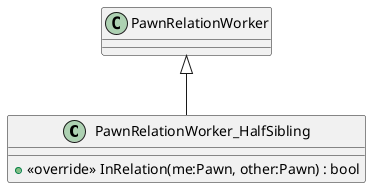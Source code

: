 @startuml
class PawnRelationWorker_HalfSibling {
    + <<override>> InRelation(me:Pawn, other:Pawn) : bool
}
PawnRelationWorker <|-- PawnRelationWorker_HalfSibling
@enduml
